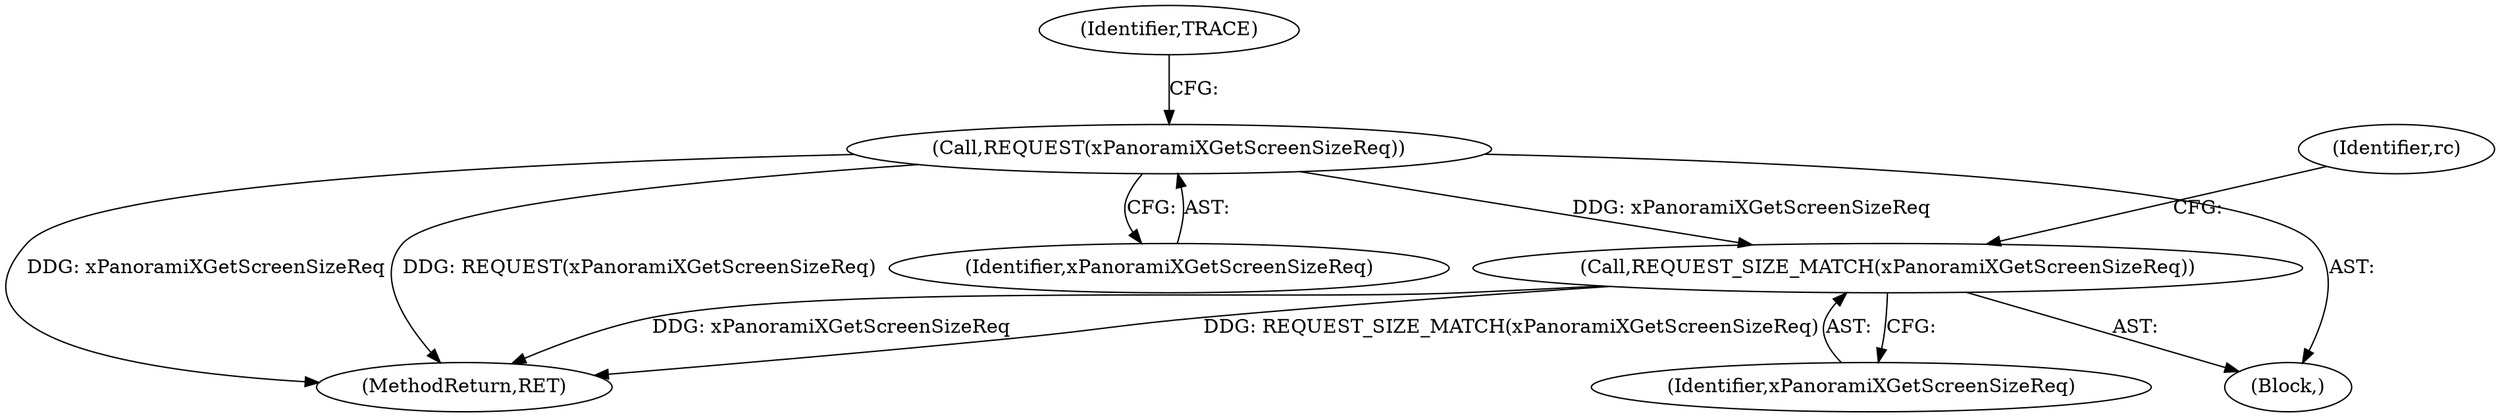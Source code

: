 digraph "1_xserver_cad5a1050b7184d828aef9c1dd151c3ab649d37e_4@del" {
"1000118" [label="(Call,REQUEST_SIZE_MATCH(xPanoramiXGetScreenSizeReq))"];
"1000104" [label="(Call,REQUEST(xPanoramiXGetScreenSizeReq))"];
"1000121" [label="(Identifier,rc)"];
"1000104" [label="(Call,REQUEST(xPanoramiXGetScreenSizeReq))"];
"1000232" [label="(MethodReturn,RET)"];
"1000109" [label="(Identifier,TRACE)"];
"1000103" [label="(Block,)"];
"1000119" [label="(Identifier,xPanoramiXGetScreenSizeReq)"];
"1000105" [label="(Identifier,xPanoramiXGetScreenSizeReq)"];
"1000118" [label="(Call,REQUEST_SIZE_MATCH(xPanoramiXGetScreenSizeReq))"];
"1000118" -> "1000103"  [label="AST: "];
"1000118" -> "1000119"  [label="CFG: "];
"1000119" -> "1000118"  [label="AST: "];
"1000121" -> "1000118"  [label="CFG: "];
"1000118" -> "1000232"  [label="DDG: REQUEST_SIZE_MATCH(xPanoramiXGetScreenSizeReq)"];
"1000118" -> "1000232"  [label="DDG: xPanoramiXGetScreenSizeReq"];
"1000104" -> "1000118"  [label="DDG: xPanoramiXGetScreenSizeReq"];
"1000104" -> "1000103"  [label="AST: "];
"1000104" -> "1000105"  [label="CFG: "];
"1000105" -> "1000104"  [label="AST: "];
"1000109" -> "1000104"  [label="CFG: "];
"1000104" -> "1000232"  [label="DDG: REQUEST(xPanoramiXGetScreenSizeReq)"];
"1000104" -> "1000232"  [label="DDG: xPanoramiXGetScreenSizeReq"];
}
